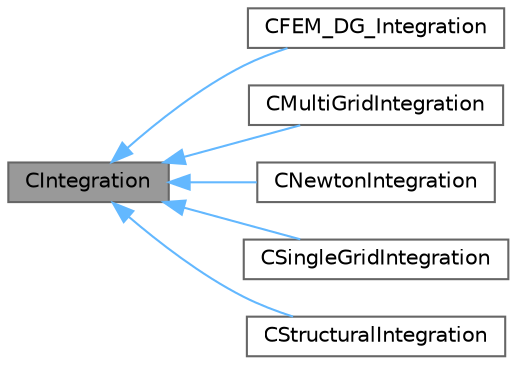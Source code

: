 digraph "CIntegration"
{
 // LATEX_PDF_SIZE
  bgcolor="transparent";
  edge [fontname=Helvetica,fontsize=10,labelfontname=Helvetica,labelfontsize=10];
  node [fontname=Helvetica,fontsize=10,shape=box,height=0.2,width=0.4];
  rankdir="LR";
  Node1 [id="Node000001",label="CIntegration",height=0.2,width=0.4,color="gray40", fillcolor="grey60", style="filled", fontcolor="black",tooltip="Main class for doing the space integration, time integration, and monitoring of a system of Partial D..."];
  Node1 -> Node2 [id="edge1_Node000001_Node000002",dir="back",color="steelblue1",style="solid",tooltip=" "];
  Node2 [id="Node000002",label="CFEM_DG_Integration",height=0.2,width=0.4,color="gray40", fillcolor="white", style="filled",URL="$classCFEM__DG__Integration.html",tooltip="Class for integration with the FEM DG solver."];
  Node1 -> Node3 [id="edge2_Node000001_Node000003",dir="back",color="steelblue1",style="solid",tooltip=" "];
  Node3 [id="Node000003",label="CMultiGridIntegration",height=0.2,width=0.4,color="gray40", fillcolor="white", style="filled",URL="$classCMultiGridIntegration.html",tooltip="Class for time integration using a multigrid method."];
  Node1 -> Node4 [id="edge3_Node000001_Node000004",dir="back",color="steelblue1",style="solid",tooltip=" "];
  Node4 [id="Node000004",label="CNewtonIntegration",height=0.2,width=0.4,color="gray40", fillcolor="white", style="filled",URL="$classCNewtonIntegration.html",tooltip="Class for time integration using a Newton-Krylov method, based on matrix-free products with the true ..."];
  Node1 -> Node5 [id="edge4_Node000001_Node000005",dir="back",color="steelblue1",style="solid",tooltip=" "];
  Node5 [id="Node000005",label="CSingleGridIntegration",height=0.2,width=0.4,color="gray40", fillcolor="white", style="filled",URL="$classCSingleGridIntegration.html",tooltip="Class for numerical integration of fine grid-only problems (e.g. turbulence)."];
  Node1 -> Node6 [id="edge5_Node000001_Node000006",dir="back",color="steelblue1",style="solid",tooltip=" "];
  Node6 [id="Node000006",label="CStructuralIntegration",height=0.2,width=0.4,color="gray40", fillcolor="white", style="filled",URL="$classCStructuralIntegration.html",tooltip="Class for numerical integration of structural problems."];
}
